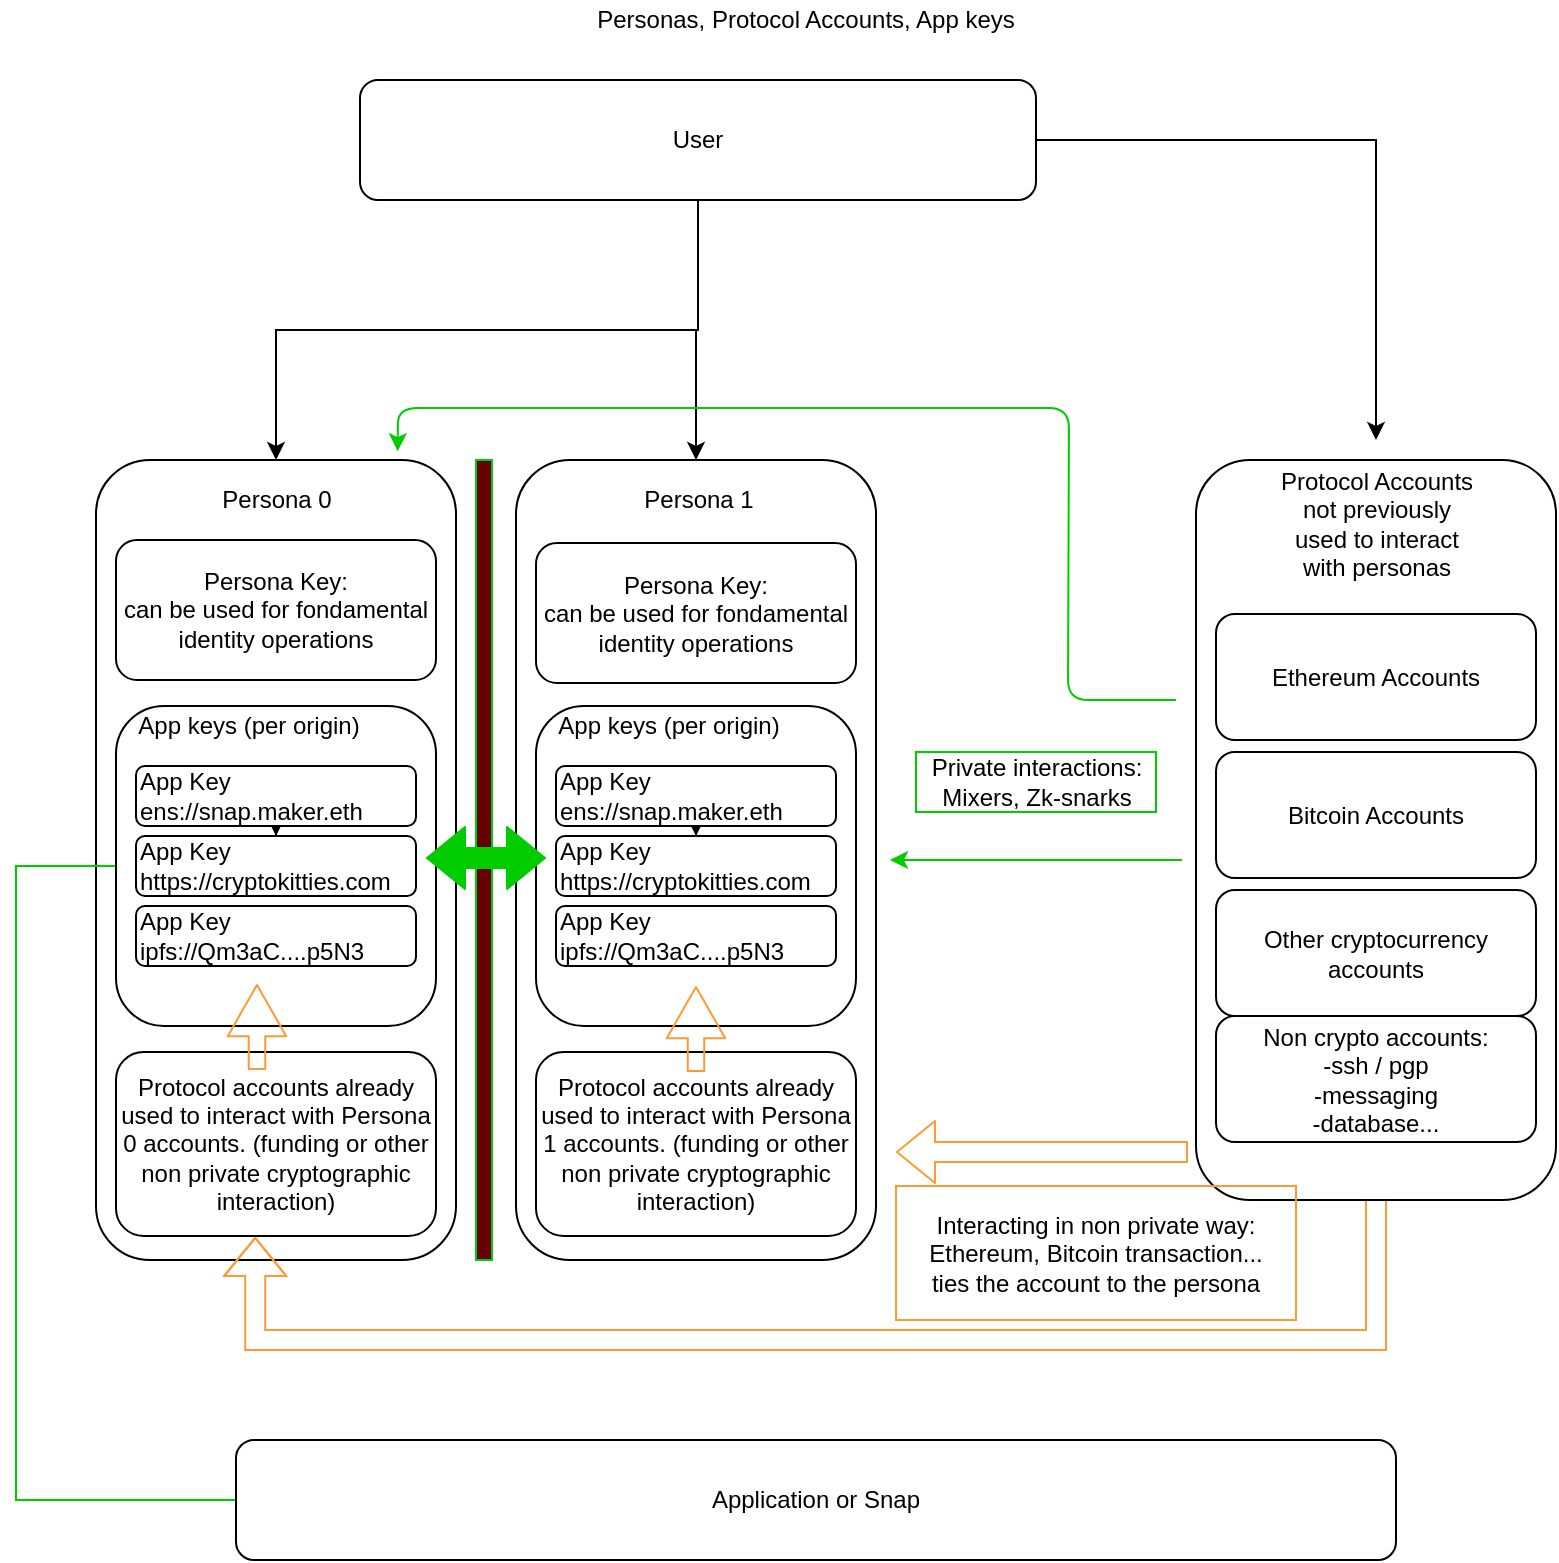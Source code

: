 <mxfile version="12.3.9" type="github" pages="1"><diagram id="DJK44X9-KY3EHYHdbx-s" name="Page-1"><mxGraphModel dx="1196" dy="533" grid="1" gridSize="10" guides="1" tooltips="1" connect="1" arrows="1" fold="1" page="1" pageScale="1" pageWidth="827" pageHeight="1169" math="0" shadow="0"><root><mxCell id="0"/><mxCell id="1" parent="0"/><mxCell id="seuzQnp5EJA8UqWP3kgC-20" style="edgeStyle=orthogonalEdgeStyle;rounded=0;orthogonalLoop=1;jettySize=auto;html=1;exitX=0.5;exitY=1;exitDx=0;exitDy=0;entryX=0.5;entryY=0;entryDx=0;entryDy=0;" edge="1" parent="1" source="seuzQnp5EJA8UqWP3kgC-1" target="seuzQnp5EJA8UqWP3kgC-3"><mxGeometry relative="1" as="geometry"/></mxCell><mxCell id="seuzQnp5EJA8UqWP3kgC-21" style="edgeStyle=orthogonalEdgeStyle;rounded=0;orthogonalLoop=1;jettySize=auto;html=1;exitX=0.5;exitY=1;exitDx=0;exitDy=0;entryX=0.5;entryY=0;entryDx=0;entryDy=0;" edge="1" parent="1" source="seuzQnp5EJA8UqWP3kgC-1" target="seuzQnp5EJA8UqWP3kgC-11"><mxGeometry relative="1" as="geometry"/></mxCell><mxCell id="seuzQnp5EJA8UqWP3kgC-44" style="edgeStyle=orthogonalEdgeStyle;rounded=0;orthogonalLoop=1;jettySize=auto;html=1;" edge="1" parent="1" source="seuzQnp5EJA8UqWP3kgC-1"><mxGeometry relative="1" as="geometry"><mxPoint x="710" y="230" as="targetPoint"/><Array as="points"><mxPoint x="710" y="80"/><mxPoint x="710" y="230"/></Array></mxGeometry></mxCell><mxCell id="seuzQnp5EJA8UqWP3kgC-1" value="User" style="rounded=1;whiteSpace=wrap;html=1;" vertex="1" parent="1"><mxGeometry x="202" y="50" width="338" height="60" as="geometry"/></mxCell><mxCell id="seuzQnp5EJA8UqWP3kgC-2" value="Personas, Protocol Accounts, App keys" style="text;html=1;strokeColor=none;fillColor=none;align=center;verticalAlign=middle;whiteSpace=wrap;rounded=0;" vertex="1" parent="1"><mxGeometry x="310" y="10" width="230" height="20" as="geometry"/></mxCell><mxCell id="seuzQnp5EJA8UqWP3kgC-3" value="" style="rounded=1;whiteSpace=wrap;html=1;align=left;" vertex="1" parent="1"><mxGeometry x="70" y="240" width="180" height="400" as="geometry"/></mxCell><mxCell id="seuzQnp5EJA8UqWP3kgC-60" style="edgeStyle=orthogonalEdgeStyle;rounded=0;orthogonalLoop=1;jettySize=auto;html=1;exitX=0;exitY=0.5;exitDx=0;exitDy=0;strokeColor=#00CC00;fillColor=#FF9933;entryX=0;entryY=0.5;entryDx=0;entryDy=0;" edge="1" parent="1" source="seuzQnp5EJA8UqWP3kgC-4" target="seuzQnp5EJA8UqWP3kgC-8"><mxGeometry relative="1" as="geometry"><mxPoint x="40" y="450" as="targetPoint"/><Array as="points"><mxPoint x="30" y="760"/><mxPoint x="30" y="443"/></Array></mxGeometry></mxCell><mxCell id="seuzQnp5EJA8UqWP3kgC-4" value="Application or Snap" style="rounded=1;whiteSpace=wrap;html=1;" vertex="1" parent="1"><mxGeometry x="140" y="730" width="580" height="60" as="geometry"/></mxCell><mxCell id="seuzQnp5EJA8UqWP3kgC-5" value="&lt;div style=&quot;text-align: left&quot;&gt;&lt;br&gt;&lt;/div&gt;" style="rounded=1;whiteSpace=wrap;html=1;" vertex="1" parent="1"><mxGeometry x="80" y="363" width="160" height="160" as="geometry"/></mxCell><mxCell id="seuzQnp5EJA8UqWP3kgC-6" value="Persona 0" style="text;html=1;strokeColor=none;fillColor=none;align=center;verticalAlign=middle;whiteSpace=wrap;rounded=0;" vertex="1" parent="1"><mxGeometry x="117.5" y="250" width="85" height="20" as="geometry"/></mxCell><mxCell id="seuzQnp5EJA8UqWP3kgC-9" value="" style="edgeStyle=orthogonalEdgeStyle;rounded=0;orthogonalLoop=1;jettySize=auto;html=1;" edge="1" parent="1" source="seuzQnp5EJA8UqWP3kgC-7" target="seuzQnp5EJA8UqWP3kgC-8"><mxGeometry relative="1" as="geometry"/></mxCell><mxCell id="seuzQnp5EJA8UqWP3kgC-7" value="&lt;div&gt;&lt;span&gt;App Key&lt;/span&gt;&lt;/div&gt;&lt;div&gt;&lt;span&gt;ens://snap.maker.eth&lt;/span&gt;&lt;/div&gt;" style="rounded=1;whiteSpace=wrap;html=1;align=left;" vertex="1" parent="1"><mxGeometry x="90" y="393" width="140" height="30" as="geometry"/></mxCell><mxCell id="seuzQnp5EJA8UqWP3kgC-8" value="&lt;div&gt;&lt;span&gt;App Key&lt;/span&gt;&lt;/div&gt;&lt;div&gt;&lt;span&gt;https://cryptokitties.com&lt;/span&gt;&lt;/div&gt;" style="rounded=1;whiteSpace=wrap;html=1;align=left;" vertex="1" parent="1"><mxGeometry x="90" y="428" width="140" height="30" as="geometry"/></mxCell><mxCell id="seuzQnp5EJA8UqWP3kgC-10" value="&lt;div&gt;&lt;span&gt;App Key&lt;/span&gt;&lt;/div&gt;&lt;div&gt;&lt;span&gt;ipfs://Qm3aC....p5N3&lt;/span&gt;&lt;/div&gt;" style="rounded=1;whiteSpace=wrap;html=1;align=left;" vertex="1" parent="1"><mxGeometry x="90" y="463" width="140" height="30" as="geometry"/></mxCell><mxCell id="seuzQnp5EJA8UqWP3kgC-11" value="" style="rounded=1;whiteSpace=wrap;html=1;align=left;" vertex="1" parent="1"><mxGeometry x="280" y="240" width="180" height="400" as="geometry"/></mxCell><mxCell id="seuzQnp5EJA8UqWP3kgC-12" value="&lt;div style=&quot;text-align: left&quot;&gt;&lt;br&gt;&lt;/div&gt;" style="rounded=1;whiteSpace=wrap;html=1;" vertex="1" parent="1"><mxGeometry x="290" y="363" width="160" height="160" as="geometry"/></mxCell><mxCell id="seuzQnp5EJA8UqWP3kgC-13" value="Persona 1" style="text;html=1;strokeColor=none;fillColor=none;align=center;verticalAlign=middle;whiteSpace=wrap;rounded=0;" vertex="1" parent="1"><mxGeometry x="329" y="250" width="85" height="20" as="geometry"/></mxCell><mxCell id="seuzQnp5EJA8UqWP3kgC-14" value="" style="edgeStyle=orthogonalEdgeStyle;rounded=0;orthogonalLoop=1;jettySize=auto;html=1;" edge="1" parent="1" source="seuzQnp5EJA8UqWP3kgC-15" target="seuzQnp5EJA8UqWP3kgC-16"><mxGeometry relative="1" as="geometry"/></mxCell><mxCell id="seuzQnp5EJA8UqWP3kgC-15" value="&lt;div&gt;&lt;span&gt;App Key&lt;/span&gt;&lt;/div&gt;&lt;div&gt;&lt;span&gt;ens://snap.maker.eth&lt;/span&gt;&lt;/div&gt;" style="rounded=1;whiteSpace=wrap;html=1;align=left;" vertex="1" parent="1"><mxGeometry x="300" y="393" width="140" height="30" as="geometry"/></mxCell><mxCell id="seuzQnp5EJA8UqWP3kgC-16" value="&lt;div&gt;&lt;span&gt;App Key&lt;/span&gt;&lt;/div&gt;&lt;div&gt;&lt;span&gt;https://cryptokitties.com&lt;/span&gt;&lt;/div&gt;" style="rounded=1;whiteSpace=wrap;html=1;align=left;" vertex="1" parent="1"><mxGeometry x="300" y="428" width="140" height="30" as="geometry"/></mxCell><mxCell id="seuzQnp5EJA8UqWP3kgC-17" value="&lt;div&gt;&lt;span&gt;App Key&lt;/span&gt;&lt;/div&gt;&lt;div&gt;&lt;span&gt;ipfs://Qm3aC....p5N3&lt;/span&gt;&lt;/div&gt;" style="rounded=1;whiteSpace=wrap;html=1;align=left;" vertex="1" parent="1"><mxGeometry x="300" y="463" width="140" height="30" as="geometry"/></mxCell><mxCell id="seuzQnp5EJA8UqWP3kgC-22" value="App keys (per origin)" style="text;html=1;strokeColor=none;fillColor=none;align=center;verticalAlign=middle;whiteSpace=wrap;rounded=0;" vertex="1" parent="1"><mxGeometry x="90" y="363" width="113" height="20" as="geometry"/></mxCell><mxCell id="seuzQnp5EJA8UqWP3kgC-23" value="App keys (per origin)" style="text;html=1;strokeColor=none;fillColor=none;align=center;verticalAlign=middle;whiteSpace=wrap;rounded=0;" vertex="1" parent="1"><mxGeometry x="300" y="363" width="113" height="20" as="geometry"/></mxCell><mxCell id="seuzQnp5EJA8UqWP3kgC-38" style="edgeStyle=orthogonalEdgeStyle;rounded=0;orthogonalLoop=1;jettySize=auto;html=1;entryX=0.435;entryY=1.005;entryDx=0;entryDy=0;entryPerimeter=0;exitX=0.5;exitY=1;exitDx=0;exitDy=0;strokeColor=#FF9933;shape=flexArrow;" edge="1" parent="1" source="seuzQnp5EJA8UqWP3kgC-29" target="seuzQnp5EJA8UqWP3kgC-33"><mxGeometry relative="1" as="geometry"><mxPoint x="110" y="690" as="targetPoint"/><Array as="points"><mxPoint x="710" y="680"/><mxPoint x="149" y="680"/></Array></mxGeometry></mxCell><mxCell id="seuzQnp5EJA8UqWP3kgC-24" value="" style="rounded=1;whiteSpace=wrap;html=1;align=left;" vertex="1" parent="1"><mxGeometry x="620" y="240" width="180" height="370" as="geometry"/></mxCell><mxCell id="seuzQnp5EJA8UqWP3kgC-25" value="Protocol Accounts&lt;br&gt;not previously used to interact with personas" style="text;html=1;strokeColor=none;fillColor=none;align=center;verticalAlign=middle;whiteSpace=wrap;rounded=0;" vertex="1" parent="1"><mxGeometry x="658.5" y="261.5" width="103" height="20" as="geometry"/></mxCell><mxCell id="seuzQnp5EJA8UqWP3kgC-26" value="&lt;div style=&quot;text-align: left&quot;&gt;Ethereum Accounts&lt;/div&gt;" style="rounded=1;whiteSpace=wrap;html=1;" vertex="1" parent="1"><mxGeometry x="630" y="317" width="160" height="63" as="geometry"/></mxCell><mxCell id="seuzQnp5EJA8UqWP3kgC-27" value="&lt;div style=&quot;text-align: left&quot;&gt;Bitcoin Accounts&lt;/div&gt;" style="rounded=1;whiteSpace=wrap;html=1;" vertex="1" parent="1"><mxGeometry x="630" y="386" width="160" height="63" as="geometry"/></mxCell><mxCell id="seuzQnp5EJA8UqWP3kgC-28" value="&lt;div&gt;Other cryptocurrency accounts&lt;/div&gt;" style="rounded=1;whiteSpace=wrap;html=1;align=center;" vertex="1" parent="1"><mxGeometry x="630" y="455" width="160" height="63" as="geometry"/></mxCell><mxCell id="seuzQnp5EJA8UqWP3kgC-29" value="&lt;div&gt;Non crypto accounts:&lt;/div&gt;&lt;div&gt;-ssh / pgp&lt;/div&gt;&lt;div&gt;-messaging&lt;/div&gt;&lt;div&gt;-database...&lt;/div&gt;" style="rounded=1;whiteSpace=wrap;html=1;align=center;" vertex="1" parent="1"><mxGeometry x="630" y="518" width="160" height="63" as="geometry"/></mxCell><mxCell id="seuzQnp5EJA8UqWP3kgC-33" value="&lt;div&gt;Protocol accounts already used to interact with Persona 0 accounts. (funding or other non private cryptographic interaction)&lt;/div&gt;" style="rounded=1;whiteSpace=wrap;html=1;align=center;" vertex="1" parent="1"><mxGeometry x="80" y="536" width="160" height="92" as="geometry"/></mxCell><mxCell id="seuzQnp5EJA8UqWP3kgC-40" value="&lt;div&gt;Persona Key:&lt;/div&gt;&lt;div&gt;can be used for fondamental identity operations&lt;/div&gt;" style="rounded=1;whiteSpace=wrap;html=1;align=center;" vertex="1" parent="1"><mxGeometry x="80" y="280" width="160" height="70" as="geometry"/></mxCell><mxCell id="seuzQnp5EJA8UqWP3kgC-45" value="&lt;div&gt;Persona Key:&lt;/div&gt;&lt;div&gt;can be used for fondamental identity operations&lt;/div&gt;" style="rounded=1;whiteSpace=wrap;html=1;align=center;" vertex="1" parent="1"><mxGeometry x="290" y="281.5" width="160" height="70" as="geometry"/></mxCell><mxCell id="seuzQnp5EJA8UqWP3kgC-47" value="&lt;div&gt;Protocol accounts already used to interact with Persona 1 accounts. (funding or other non private cryptographic interaction)&lt;/div&gt;" style="rounded=1;whiteSpace=wrap;html=1;align=center;" vertex="1" parent="1"><mxGeometry x="290" y="536" width="160" height="92" as="geometry"/></mxCell><mxCell id="seuzQnp5EJA8UqWP3kgC-50" value="Interacting in non private way:&lt;br&gt;Ethereum, Bitcoin transaction...&lt;br&gt;ties the account to the persona" style="text;html=1;strokeColor=#FF9933;fillColor=none;align=center;verticalAlign=middle;whiteSpace=wrap;rounded=0;direction=south;" vertex="1" parent="1"><mxGeometry x="470" y="603" width="200" height="67" as="geometry"/></mxCell><mxCell id="seuzQnp5EJA8UqWP3kgC-52" value="" style="endArrow=classic;html=1;strokeColor=#FF9933;shape=flexArrow;" edge="1" parent="1"><mxGeometry width="50" height="50" relative="1" as="geometry"><mxPoint x="616" y="586" as="sourcePoint"/><mxPoint x="470" y="586" as="targetPoint"/></mxGeometry></mxCell><mxCell id="seuzQnp5EJA8UqWP3kgC-54" value="" style="endArrow=classic;html=1;strokeColor=#00CC00;" edge="1" parent="1"><mxGeometry width="50" height="50" relative="1" as="geometry"><mxPoint x="613" y="440" as="sourcePoint"/><mxPoint x="467" y="440" as="targetPoint"/></mxGeometry></mxCell><mxCell id="seuzQnp5EJA8UqWP3kgC-55" value="Private interactions:&lt;br&gt;Mixers, Zk-snarks" style="text;html=1;align=center;verticalAlign=middle;resizable=0;points=[];;autosize=1;strokeColor=#00CC00;" vertex="1" parent="1"><mxGeometry x="480" y="386" width="120" height="30" as="geometry"/></mxCell><mxCell id="seuzQnp5EJA8UqWP3kgC-57" value="" style="endArrow=classic;html=1;strokeColor=#00CC00;entryX=0.838;entryY=-0.011;entryDx=0;entryDy=0;entryPerimeter=0;" edge="1" parent="1" target="seuzQnp5EJA8UqWP3kgC-3"><mxGeometry width="50" height="50" relative="1" as="geometry"><mxPoint x="610" y="360" as="sourcePoint"/><mxPoint x="183.5" y="214" as="targetPoint"/><Array as="points"><mxPoint x="556" y="360"/><mxPoint x="556.5" y="214"/><mxPoint x="221" y="214"/></Array></mxGeometry></mxCell><mxCell id="seuzQnp5EJA8UqWP3kgC-61" value="" style="rounded=0;whiteSpace=wrap;html=1;strokeColor=#00CC00;fillColor=#660000;" vertex="1" parent="1"><mxGeometry x="260" y="240" width="8" height="400" as="geometry"/></mxCell><mxCell id="seuzQnp5EJA8UqWP3kgC-64" value="" style="endArrow=classic;html=1;strokeColor=#FF9933;shape=flexArrow;width=8.235;endSize=8.188;" edge="1" parent="1"><mxGeometry width="50" height="50" relative="1" as="geometry"><mxPoint x="370" y="546" as="sourcePoint"/><mxPoint x="370" y="503" as="targetPoint"/></mxGeometry></mxCell><mxCell id="seuzQnp5EJA8UqWP3kgC-66" value="" style="endArrow=classic;html=1;strokeColor=#FF9933;shape=flexArrow;width=8.235;endSize=8.188;" edge="1" parent="1"><mxGeometry width="50" height="50" relative="1" as="geometry"><mxPoint x="150.5" y="545" as="sourcePoint"/><mxPoint x="150.5" y="502" as="targetPoint"/></mxGeometry></mxCell><mxCell id="seuzQnp5EJA8UqWP3kgC-68" value="" style="shape=flexArrow;endArrow=classic;startArrow=classic;html=1;strokeColor=#00CC00;fillColor=#00CC00;" edge="1" parent="1"><mxGeometry width="50" height="50" relative="1" as="geometry"><mxPoint x="235" y="439" as="sourcePoint"/><mxPoint x="295" y="439" as="targetPoint"/></mxGeometry></mxCell></root></mxGraphModel></diagram></mxfile>